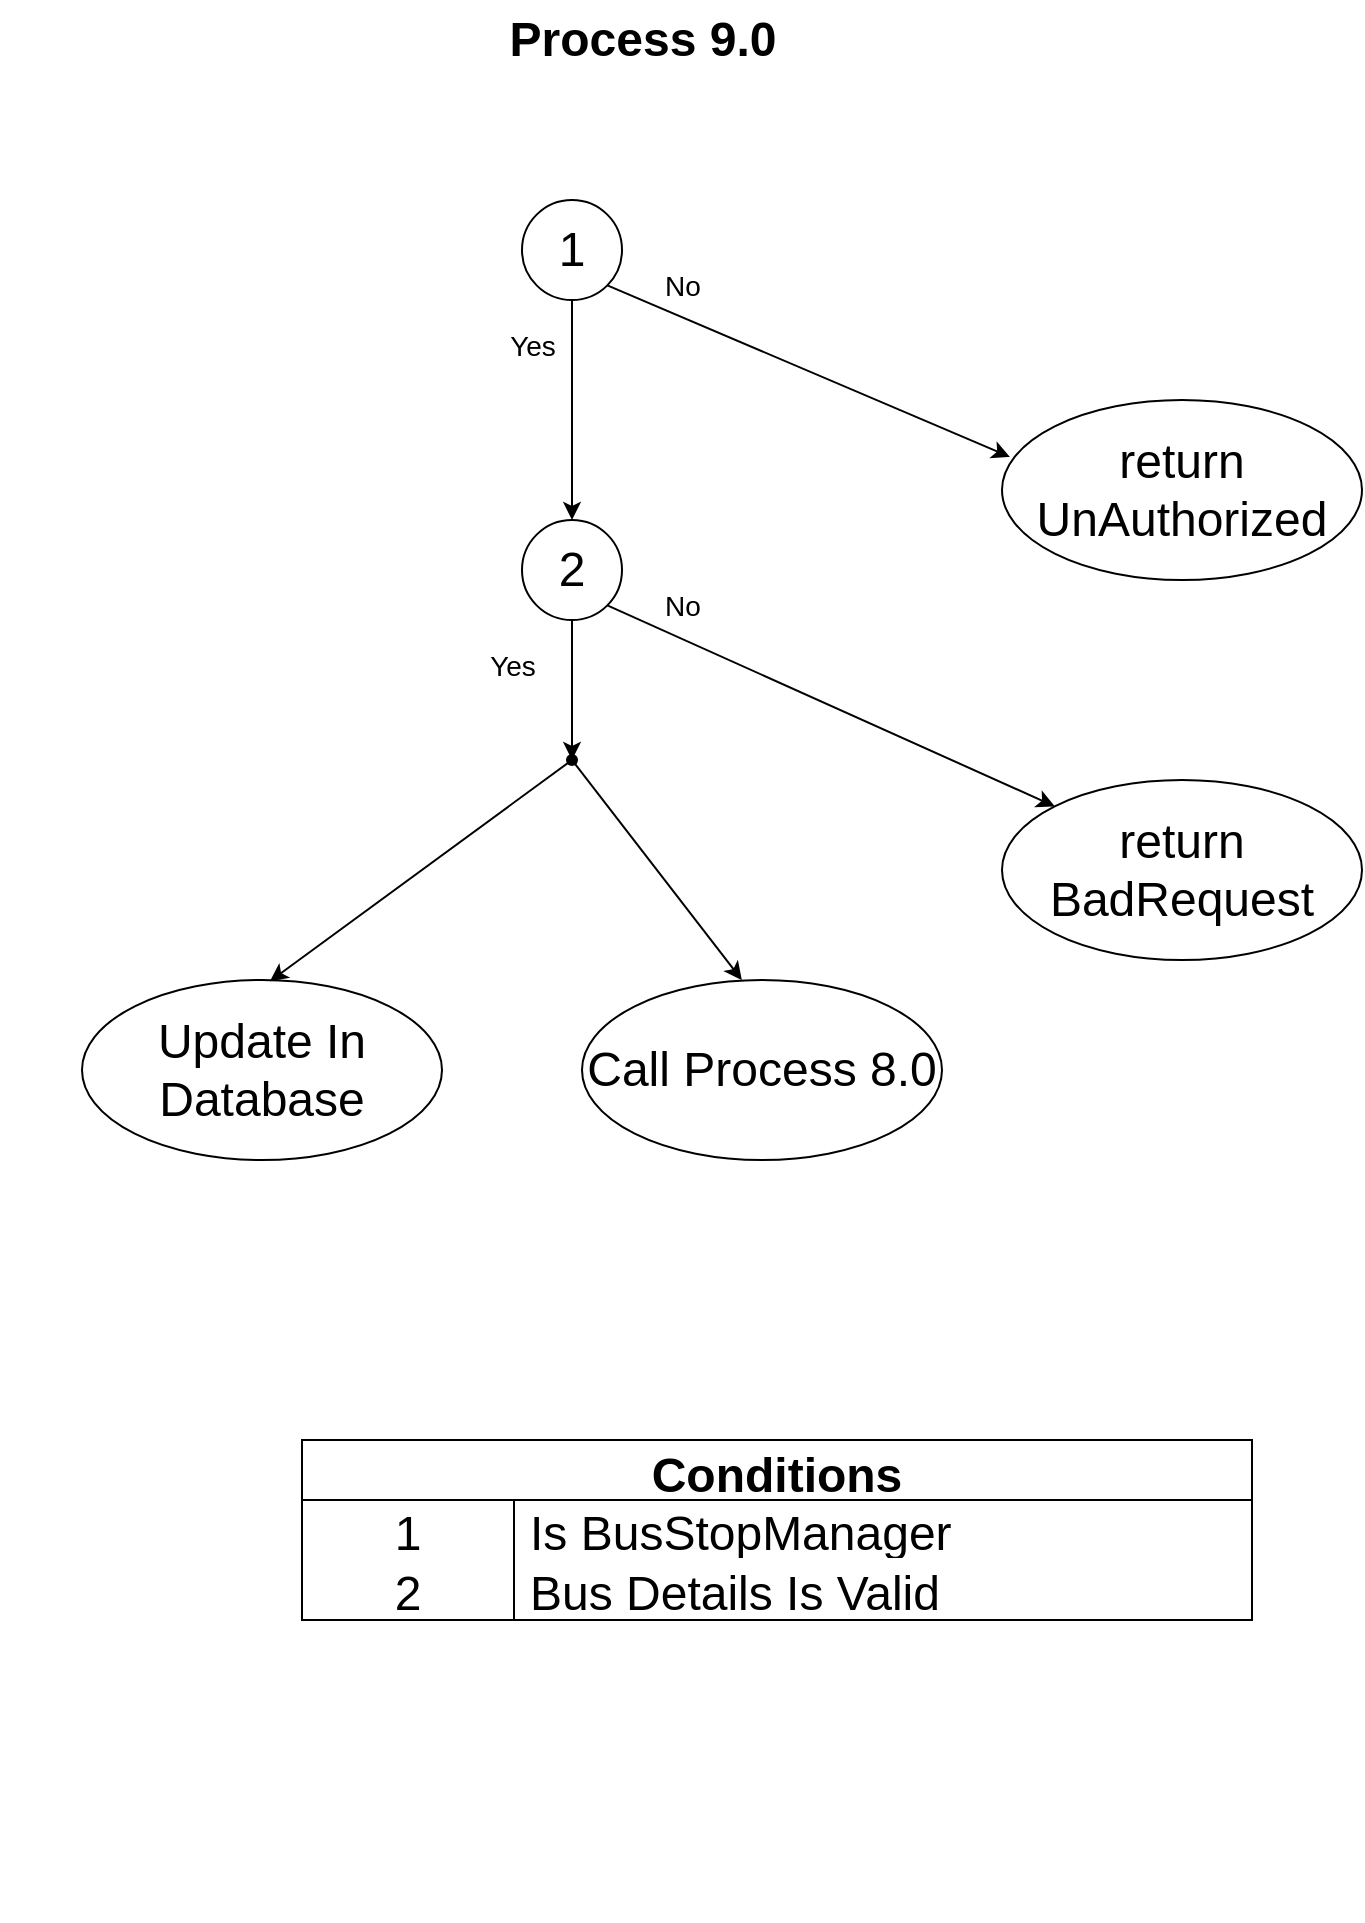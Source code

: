 <mxfile>
    <diagram id="2er_cqg62z4bQLfLIw3p" name="Page-1">
        <mxGraphModel dx="710" dy="571" grid="1" gridSize="10" guides="1" tooltips="1" connect="1" arrows="1" fold="1" page="1" pageScale="1" pageWidth="850" pageHeight="1100" math="0" shadow="0">
            <root>
                <mxCell id="0"/>
                <mxCell id="1" parent="0"/>
                <mxCell id="2" value="Conditions" style="shape=table;startSize=30;container=1;collapsible=0;childLayout=tableLayout;fixedRows=1;rowLines=0;fontStyle=1;fontSize=24;" vertex="1" parent="1">
                    <mxGeometry x="220" y="790" width="475" height="90" as="geometry"/>
                </mxCell>
                <mxCell id="3" value="" style="shape=tableRow;horizontal=0;startSize=0;swimlaneHead=0;swimlaneBody=0;top=0;left=0;bottom=0;right=0;collapsible=0;dropTarget=0;fillColor=none;points=[[0,0.5],[1,0.5]];portConstraint=eastwest;fontSize=24;" vertex="1" parent="2">
                    <mxGeometry y="30" width="475" height="30" as="geometry"/>
                </mxCell>
                <mxCell id="4" value="1" style="shape=partialRectangle;html=1;whiteSpace=wrap;connectable=0;fillColor=none;top=0;left=0;bottom=0;right=0;overflow=hidden;pointerEvents=1;fontSize=24;" vertex="1" parent="3">
                    <mxGeometry width="106" height="30" as="geometry">
                        <mxRectangle width="106" height="30" as="alternateBounds"/>
                    </mxGeometry>
                </mxCell>
                <mxCell id="5" value="Is BusStopManager" style="shape=partialRectangle;html=1;whiteSpace=wrap;connectable=0;fillColor=none;top=0;left=0;bottom=0;right=0;align=left;spacingLeft=6;overflow=hidden;fontSize=24;" vertex="1" parent="3">
                    <mxGeometry x="106" width="369" height="30" as="geometry">
                        <mxRectangle width="369" height="30" as="alternateBounds"/>
                    </mxGeometry>
                </mxCell>
                <mxCell id="6" value="" style="shape=tableRow;horizontal=0;startSize=0;swimlaneHead=0;swimlaneBody=0;top=0;left=0;bottom=0;right=0;collapsible=0;dropTarget=0;fillColor=none;points=[[0,0.5],[1,0.5]];portConstraint=eastwest;fontSize=24;" vertex="1" parent="2">
                    <mxGeometry y="60" width="475" height="30" as="geometry"/>
                </mxCell>
                <mxCell id="7" value="2" style="shape=partialRectangle;html=1;whiteSpace=wrap;connectable=0;fillColor=none;top=0;left=0;bottom=0;right=0;overflow=hidden;fontSize=24;" vertex="1" parent="6">
                    <mxGeometry width="106" height="30" as="geometry">
                        <mxRectangle width="106" height="30" as="alternateBounds"/>
                    </mxGeometry>
                </mxCell>
                <mxCell id="8" value="Bus Details Is Valid" style="shape=partialRectangle;html=1;whiteSpace=wrap;connectable=0;fillColor=none;top=0;left=0;bottom=0;right=0;align=left;spacingLeft=6;overflow=hidden;fontSize=24;" vertex="1" parent="6">
                    <mxGeometry x="106" width="369" height="30" as="geometry">
                        <mxRectangle width="369" height="30" as="alternateBounds"/>
                    </mxGeometry>
                </mxCell>
                <mxCell id="9" value="&lt;font style=&quot;font-size: 24px;&quot;&gt;&lt;b&gt;Process 9.0&lt;/b&gt;&lt;/font&gt;" style="text;html=1;align=center;verticalAlign=middle;resizable=0;points=[];autosize=1;strokeColor=none;fillColor=none;" vertex="1" parent="1">
                    <mxGeometry x="310" y="70" width="160" height="40" as="geometry"/>
                </mxCell>
                <mxCell id="13" value="" style="shape=tableRow;horizontal=0;startSize=0;swimlaneHead=0;swimlaneBody=0;top=0;left=0;bottom=0;right=0;collapsible=0;dropTarget=0;fillColor=none;points=[[0,0.5],[1,0.5]];portConstraint=eastwest;fontSize=24;" vertex="1" parent="1">
                    <mxGeometry x="70" y="1000" width="475" height="30" as="geometry"/>
                </mxCell>
                <mxCell id="18" style="edgeStyle=none;html=1;exitX=1;exitY=1;exitDx=0;exitDy=0;entryX=0.022;entryY=0.316;entryDx=0;entryDy=0;entryPerimeter=0;fontSize=24;" edge="1" parent="1" source="16" target="17">
                    <mxGeometry relative="1" as="geometry"/>
                </mxCell>
                <mxCell id="22" style="edgeStyle=none;html=1;exitX=0.5;exitY=1;exitDx=0;exitDy=0;entryX=0.5;entryY=0;entryDx=0;entryDy=0;fontSize=14;" edge="1" parent="1" source="16" target="21">
                    <mxGeometry relative="1" as="geometry"/>
                </mxCell>
                <mxCell id="16" value="1" style="ellipse;whiteSpace=wrap;html=1;fontSize=24;" vertex="1" parent="1">
                    <mxGeometry x="330" y="170" width="50" height="50" as="geometry"/>
                </mxCell>
                <mxCell id="17" value="return UnAuthorized" style="ellipse;whiteSpace=wrap;html=1;fontSize=24;" vertex="1" parent="1">
                    <mxGeometry x="570" y="270" width="180" height="90" as="geometry"/>
                </mxCell>
                <mxCell id="19" value="&lt;font style=&quot;font-size: 14px;&quot;&gt;No&lt;/font&gt;" style="text;html=1;align=center;verticalAlign=middle;resizable=0;points=[];autosize=1;strokeColor=none;fillColor=none;fontSize=24;" vertex="1" parent="1">
                    <mxGeometry x="390" y="190" width="40" height="40" as="geometry"/>
                </mxCell>
                <mxCell id="20" value="return BadRequest" style="ellipse;whiteSpace=wrap;html=1;fontSize=24;" vertex="1" parent="1">
                    <mxGeometry x="570" y="460" width="180" height="90" as="geometry"/>
                </mxCell>
                <mxCell id="24" style="edgeStyle=none;html=1;exitX=1;exitY=1;exitDx=0;exitDy=0;entryX=0;entryY=0;entryDx=0;entryDy=0;fontSize=14;" edge="1" parent="1" source="21" target="20">
                    <mxGeometry relative="1" as="geometry"/>
                </mxCell>
                <mxCell id="28" style="edgeStyle=none;html=1;exitX=0.5;exitY=1;exitDx=0;exitDy=0;entryX=0.61;entryY=0.36;entryDx=0;entryDy=0;entryPerimeter=0;fontSize=14;" edge="1" parent="1" source="21" target="27">
                    <mxGeometry relative="1" as="geometry"/>
                </mxCell>
                <mxCell id="21" value="2" style="ellipse;whiteSpace=wrap;html=1;fontSize=24;" vertex="1" parent="1">
                    <mxGeometry x="330" y="330" width="50" height="50" as="geometry"/>
                </mxCell>
                <mxCell id="23" value="&lt;font style=&quot;font-size: 14px;&quot;&gt;Yes&lt;/font&gt;" style="text;html=1;align=center;verticalAlign=middle;resizable=0;points=[];autosize=1;strokeColor=none;fillColor=none;fontSize=24;" vertex="1" parent="1">
                    <mxGeometry x="310" y="220" width="50" height="40" as="geometry"/>
                </mxCell>
                <mxCell id="25" value="&lt;font style=&quot;font-size: 14px;&quot;&gt;No&lt;/font&gt;" style="text;html=1;align=center;verticalAlign=middle;resizable=0;points=[];autosize=1;strokeColor=none;fillColor=none;fontSize=24;" vertex="1" parent="1">
                    <mxGeometry x="390" y="350" width="40" height="40" as="geometry"/>
                </mxCell>
                <mxCell id="26" value="Call Process 8.0" style="ellipse;whiteSpace=wrap;html=1;fontSize=24;" vertex="1" parent="1">
                    <mxGeometry x="360" y="560" width="180" height="90" as="geometry"/>
                </mxCell>
                <mxCell id="27" value="" style="shape=waypoint;sketch=0;size=6;pointerEvents=1;points=[];fillColor=none;resizable=0;rotatable=0;perimeter=centerPerimeter;snapToPoint=1;fontSize=14;" vertex="1" parent="1">
                    <mxGeometry x="345" y="440" width="20" height="20" as="geometry"/>
                </mxCell>
                <mxCell id="29" value="&lt;font style=&quot;font-size: 14px;&quot;&gt;Yes&lt;/font&gt;" style="text;html=1;align=center;verticalAlign=middle;resizable=0;points=[];autosize=1;strokeColor=none;fillColor=none;fontSize=24;" vertex="1" parent="1">
                    <mxGeometry x="300" y="380" width="50" height="40" as="geometry"/>
                </mxCell>
                <mxCell id="31" style="edgeStyle=none;html=1;exitX=0.44;exitY=0.624;exitDx=0;exitDy=0;entryX=0.444;entryY=0;entryDx=0;entryDy=0;entryPerimeter=0;fontSize=14;exitPerimeter=0;" edge="1" parent="1" source="27" target="26">
                    <mxGeometry relative="1" as="geometry">
                        <mxPoint x="365" y="390" as="sourcePoint"/>
                        <mxPoint x="365" y="460" as="targetPoint"/>
                    </mxGeometry>
                </mxCell>
                <mxCell id="32" value="Update In Database" style="ellipse;whiteSpace=wrap;html=1;fontSize=24;" vertex="1" parent="1">
                    <mxGeometry x="110" y="560" width="180" height="90" as="geometry"/>
                </mxCell>
                <mxCell id="33" style="edgeStyle=none;html=1;exitX=0.517;exitY=0.738;exitDx=0;exitDy=0;entryX=0.522;entryY=0.007;entryDx=0;entryDy=0;entryPerimeter=0;fontSize=14;exitPerimeter=0;" edge="1" parent="1" source="27" target="32">
                    <mxGeometry relative="1" as="geometry">
                        <mxPoint x="365" y="460" as="sourcePoint"/>
                        <mxPoint x="434.92" y="580" as="targetPoint"/>
                    </mxGeometry>
                </mxCell>
            </root>
        </mxGraphModel>
    </diagram>
</mxfile>